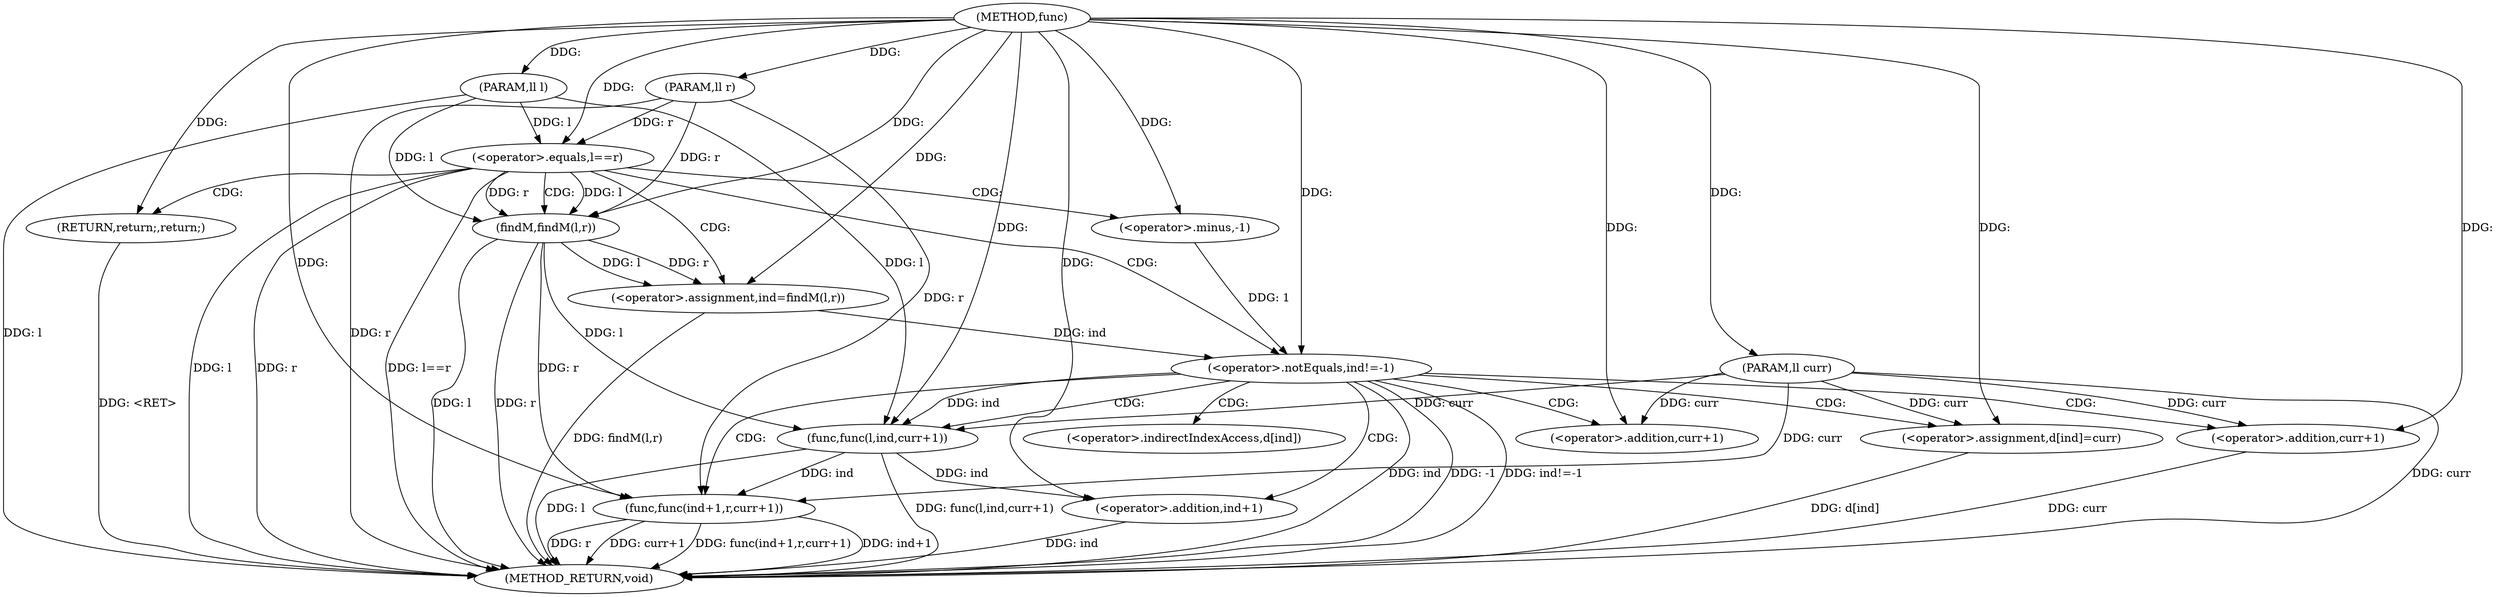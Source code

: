 digraph "func" {  
"1000154" [label = "(METHOD,func)" ]
"1000195" [label = "(METHOD_RETURN,void)" ]
"1000155" [label = "(PARAM,ll l)" ]
"1000156" [label = "(PARAM,ll r)" ]
"1000157" [label = "(PARAM,ll curr)" ]
"1000165" [label = "(<operator>.assignment,ind=findM(l,r))" ]
"1000160" [label = "(<operator>.equals,l==r)" ]
"1000163" [label = "(RETURN,return;,return;)" ]
"1000171" [label = "(<operator>.notEquals,ind!=-1)" ]
"1000167" [label = "(findM,findM(l,r))" ]
"1000176" [label = "(<operator>.assignment,d[ind]=curr)" ]
"1000181" [label = "(func,func(l,ind,curr+1))" ]
"1000187" [label = "(func,func(ind+1,r,curr+1))" ]
"1000173" [label = "(<operator>.minus,-1)" ]
"1000184" [label = "(<operator>.addition,curr+1)" ]
"1000188" [label = "(<operator>.addition,ind+1)" ]
"1000192" [label = "(<operator>.addition,curr+1)" ]
"1000177" [label = "(<operator>.indirectIndexAccess,d[ind])" ]
  "1000163" -> "1000195"  [ label = "DDG: <RET>"] 
  "1000155" -> "1000195"  [ label = "DDG: l"] 
  "1000156" -> "1000195"  [ label = "DDG: r"] 
  "1000157" -> "1000195"  [ label = "DDG: curr"] 
  "1000160" -> "1000195"  [ label = "DDG: l"] 
  "1000160" -> "1000195"  [ label = "DDG: r"] 
  "1000160" -> "1000195"  [ label = "DDG: l==r"] 
  "1000167" -> "1000195"  [ label = "DDG: l"] 
  "1000167" -> "1000195"  [ label = "DDG: r"] 
  "1000165" -> "1000195"  [ label = "DDG: findM(l,r)"] 
  "1000171" -> "1000195"  [ label = "DDG: ind"] 
  "1000171" -> "1000195"  [ label = "DDG: -1"] 
  "1000171" -> "1000195"  [ label = "DDG: ind!=-1"] 
  "1000176" -> "1000195"  [ label = "DDG: d[ind]"] 
  "1000181" -> "1000195"  [ label = "DDG: l"] 
  "1000181" -> "1000195"  [ label = "DDG: func(l,ind,curr+1)"] 
  "1000188" -> "1000195"  [ label = "DDG: ind"] 
  "1000187" -> "1000195"  [ label = "DDG: ind+1"] 
  "1000187" -> "1000195"  [ label = "DDG: r"] 
  "1000192" -> "1000195"  [ label = "DDG: curr"] 
  "1000187" -> "1000195"  [ label = "DDG: curr+1"] 
  "1000187" -> "1000195"  [ label = "DDG: func(ind+1,r,curr+1)"] 
  "1000154" -> "1000155"  [ label = "DDG: "] 
  "1000154" -> "1000156"  [ label = "DDG: "] 
  "1000154" -> "1000157"  [ label = "DDG: "] 
  "1000167" -> "1000165"  [ label = "DDG: l"] 
  "1000167" -> "1000165"  [ label = "DDG: r"] 
  "1000154" -> "1000163"  [ label = "DDG: "] 
  "1000154" -> "1000165"  [ label = "DDG: "] 
  "1000155" -> "1000160"  [ label = "DDG: l"] 
  "1000154" -> "1000160"  [ label = "DDG: "] 
  "1000156" -> "1000160"  [ label = "DDG: r"] 
  "1000160" -> "1000167"  [ label = "DDG: l"] 
  "1000155" -> "1000167"  [ label = "DDG: l"] 
  "1000154" -> "1000167"  [ label = "DDG: "] 
  "1000160" -> "1000167"  [ label = "DDG: r"] 
  "1000156" -> "1000167"  [ label = "DDG: r"] 
  "1000165" -> "1000171"  [ label = "DDG: ind"] 
  "1000154" -> "1000171"  [ label = "DDG: "] 
  "1000173" -> "1000171"  [ label = "DDG: 1"] 
  "1000157" -> "1000176"  [ label = "DDG: curr"] 
  "1000154" -> "1000176"  [ label = "DDG: "] 
  "1000154" -> "1000173"  [ label = "DDG: "] 
  "1000167" -> "1000181"  [ label = "DDG: l"] 
  "1000155" -> "1000181"  [ label = "DDG: l"] 
  "1000154" -> "1000181"  [ label = "DDG: "] 
  "1000171" -> "1000181"  [ label = "DDG: ind"] 
  "1000157" -> "1000181"  [ label = "DDG: curr"] 
  "1000154" -> "1000187"  [ label = "DDG: "] 
  "1000181" -> "1000187"  [ label = "DDG: ind"] 
  "1000167" -> "1000187"  [ label = "DDG: r"] 
  "1000156" -> "1000187"  [ label = "DDG: r"] 
  "1000157" -> "1000187"  [ label = "DDG: curr"] 
  "1000157" -> "1000184"  [ label = "DDG: curr"] 
  "1000154" -> "1000184"  [ label = "DDG: "] 
  "1000181" -> "1000188"  [ label = "DDG: ind"] 
  "1000154" -> "1000188"  [ label = "DDG: "] 
  "1000157" -> "1000192"  [ label = "DDG: curr"] 
  "1000154" -> "1000192"  [ label = "DDG: "] 
  "1000160" -> "1000163"  [ label = "CDG: "] 
  "1000160" -> "1000167"  [ label = "CDG: "] 
  "1000160" -> "1000173"  [ label = "CDG: "] 
  "1000160" -> "1000171"  [ label = "CDG: "] 
  "1000160" -> "1000165"  [ label = "CDG: "] 
  "1000171" -> "1000188"  [ label = "CDG: "] 
  "1000171" -> "1000192"  [ label = "CDG: "] 
  "1000171" -> "1000184"  [ label = "CDG: "] 
  "1000171" -> "1000176"  [ label = "CDG: "] 
  "1000171" -> "1000177"  [ label = "CDG: "] 
  "1000171" -> "1000187"  [ label = "CDG: "] 
  "1000171" -> "1000181"  [ label = "CDG: "] 
}
